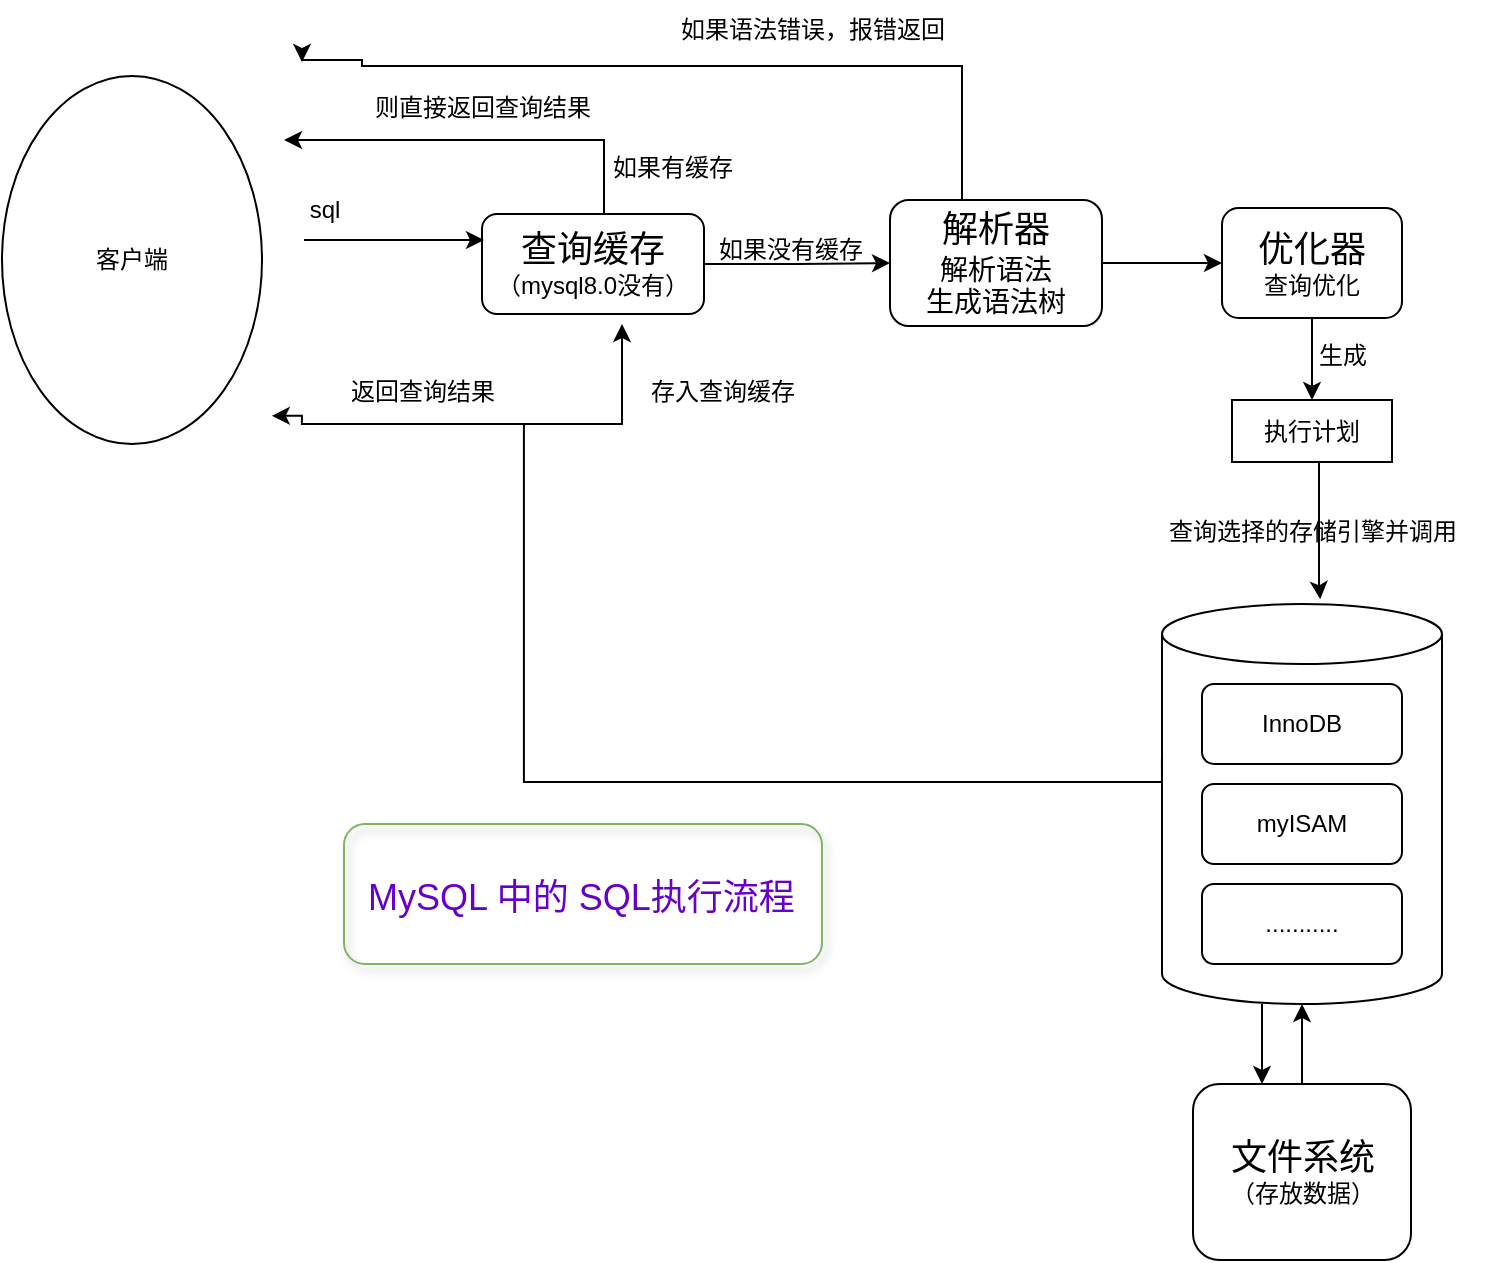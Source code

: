<mxfile version="22.0.5" type="github">
  <diagram name="第 1 页" id="PjZs5kLfQp9zXu6E3ntm">
    <mxGraphModel dx="1663" dy="644" grid="1" gridSize="10" guides="1" tooltips="1" connect="1" arrows="1" fold="1" page="1" pageScale="1" pageWidth="827" pageHeight="1169" math="0" shadow="0">
      <root>
        <mxCell id="0" />
        <mxCell id="1" parent="0" />
        <mxCell id="MCI71acArB24floLTyHA-1" value="&lt;font color=&quot;#6600cc&quot; style=&quot;font-size: 18px;&quot;&gt;MySQL 中的 SQL执行流程&lt;/font&gt;" style="text;whiteSpace=wrap;html=1;" vertex="1" parent="1">
          <mxGeometry x="81" y="440" width="249" height="40" as="geometry" />
        </mxCell>
        <mxCell id="MCI71acArB24floLTyHA-9" value="" style="edgeStyle=orthogonalEdgeStyle;rounded=0;orthogonalLoop=1;jettySize=auto;html=1;" edge="1" parent="1" source="MCI71acArB24floLTyHA-2" target="MCI71acArB24floLTyHA-3">
          <mxGeometry relative="1" as="geometry" />
        </mxCell>
        <mxCell id="MCI71acArB24floLTyHA-19" style="edgeStyle=orthogonalEdgeStyle;rounded=0;orthogonalLoop=1;jettySize=auto;html=1;" edge="1" parent="1">
          <mxGeometry relative="1" as="geometry">
            <mxPoint x="50" y="39" as="targetPoint" />
            <mxPoint x="380" y="119" as="sourcePoint" />
            <Array as="points">
              <mxPoint x="380" y="41" />
              <mxPoint x="80" y="41" />
              <mxPoint x="80" y="38" />
            </Array>
          </mxGeometry>
        </mxCell>
        <mxCell id="MCI71acArB24floLTyHA-2" value="&lt;font style=&quot;&quot;&gt;&lt;font style=&quot;font-size: 18px;&quot;&gt;解析器&lt;/font&gt;&lt;br&gt;&lt;span style=&quot;font-size: 14px;&quot;&gt;解析语法&lt;/span&gt;&lt;br&gt;&lt;span style=&quot;font-size: 14px;&quot;&gt;生成语法树&lt;/span&gt;&lt;br&gt;&lt;/font&gt;" style="rounded=1;whiteSpace=wrap;html=1;" vertex="1" parent="1">
          <mxGeometry x="344" y="108" width="106" height="63" as="geometry" />
        </mxCell>
        <mxCell id="MCI71acArB24floLTyHA-21" style="edgeStyle=orthogonalEdgeStyle;rounded=0;orthogonalLoop=1;jettySize=auto;html=1;entryX=0.565;entryY=-0.012;entryDx=0;entryDy=0;entryPerimeter=0;" edge="1" parent="1" target="MCI71acArB24floLTyHA-23">
          <mxGeometry relative="1" as="geometry">
            <mxPoint x="550" y="300" as="targetPoint" />
            <mxPoint x="558.5" y="220" as="sourcePoint" />
            <Array as="points">
              <mxPoint x="559" y="300" />
            </Array>
          </mxGeometry>
        </mxCell>
        <mxCell id="MCI71acArB24floLTyHA-45" value="" style="edgeStyle=orthogonalEdgeStyle;rounded=0;orthogonalLoop=1;jettySize=auto;html=1;" edge="1" parent="1" source="MCI71acArB24floLTyHA-3" target="MCI71acArB24floLTyHA-44">
          <mxGeometry relative="1" as="geometry" />
        </mxCell>
        <mxCell id="MCI71acArB24floLTyHA-3" value="&lt;font style=&quot;font-size: 18px;&quot;&gt;优化器&lt;br&gt;&lt;/font&gt;查询优化" style="rounded=1;whiteSpace=wrap;html=1;" vertex="1" parent="1">
          <mxGeometry x="510" y="112" width="90" height="55" as="geometry" />
        </mxCell>
        <mxCell id="MCI71acArB24floLTyHA-8" value="" style="edgeStyle=orthogonalEdgeStyle;rounded=0;orthogonalLoop=1;jettySize=auto;html=1;" edge="1" parent="1" source="MCI71acArB24floLTyHA-4" target="MCI71acArB24floLTyHA-2">
          <mxGeometry relative="1" as="geometry" />
        </mxCell>
        <mxCell id="MCI71acArB24floLTyHA-4" value="&lt;font style=&quot;font-size: 18px;&quot;&gt;查询缓存&lt;/font&gt;&lt;br&gt;（mysql8.0没有）" style="rounded=1;whiteSpace=wrap;html=1;" vertex="1" parent="1">
          <mxGeometry x="140" y="115" width="111" height="50" as="geometry" />
        </mxCell>
        <mxCell id="MCI71acArB24floLTyHA-11" value="" style="endArrow=classic;html=1;rounded=0;" edge="1" parent="1">
          <mxGeometry width="50" height="50" relative="1" as="geometry">
            <mxPoint x="51" y="128" as="sourcePoint" />
            <mxPoint x="141" y="128" as="targetPoint" />
          </mxGeometry>
        </mxCell>
        <mxCell id="MCI71acArB24floLTyHA-14" value="" style="edgeStyle=orthogonalEdgeStyle;rounded=0;orthogonalLoop=1;jettySize=auto;html=1;" edge="1" parent="1" source="MCI71acArB24floLTyHA-4">
          <mxGeometry relative="1" as="geometry">
            <mxPoint x="201" y="118" as="sourcePoint" />
            <mxPoint x="41" y="78" as="targetPoint" />
            <Array as="points">
              <mxPoint x="201" y="78" />
            </Array>
          </mxGeometry>
        </mxCell>
        <mxCell id="MCI71acArB24floLTyHA-12" value="sql" style="text;html=1;align=center;verticalAlign=middle;resizable=0;points=[];autosize=1;strokeColor=none;fillColor=none;" vertex="1" parent="1">
          <mxGeometry x="41" y="98" width="40" height="30" as="geometry" />
        </mxCell>
        <mxCell id="MCI71acArB24floLTyHA-16" value="则直接返回查询结果" style="text;html=1;align=center;verticalAlign=middle;resizable=0;points=[];autosize=1;strokeColor=none;fillColor=none;" vertex="1" parent="1">
          <mxGeometry x="70" y="47" width="140" height="30" as="geometry" />
        </mxCell>
        <mxCell id="MCI71acArB24floLTyHA-17" value="如果没有缓存" style="text;html=1;align=center;verticalAlign=middle;resizable=0;points=[];autosize=1;strokeColor=none;fillColor=none;" vertex="1" parent="1">
          <mxGeometry x="244" y="118" width="100" height="30" as="geometry" />
        </mxCell>
        <mxCell id="MCI71acArB24floLTyHA-18" value="如果有缓存" style="text;html=1;align=center;verticalAlign=middle;resizable=0;points=[];autosize=1;strokeColor=none;fillColor=none;" vertex="1" parent="1">
          <mxGeometry x="190" y="77" width="90" height="30" as="geometry" />
        </mxCell>
        <mxCell id="MCI71acArB24floLTyHA-20" value="如果语法错误，报错返回" style="text;html=1;align=center;verticalAlign=middle;resizable=0;points=[];autosize=1;strokeColor=none;fillColor=none;" vertex="1" parent="1">
          <mxGeometry x="220" y="8" width="170" height="30" as="geometry" />
        </mxCell>
        <mxCell id="MCI71acArB24floLTyHA-22" value="查询选择的存储引擎并调用" style="text;html=1;align=center;verticalAlign=middle;resizable=0;points=[];autosize=1;strokeColor=none;fillColor=none;" vertex="1" parent="1">
          <mxGeometry x="465" y="259" width="180" height="30" as="geometry" />
        </mxCell>
        <mxCell id="MCI71acArB24floLTyHA-28" value="" style="edgeStyle=orthogonalEdgeStyle;rounded=0;orthogonalLoop=1;jettySize=auto;html=1;exitX=0;exitY=0;exitDx=0;exitDy=57.5;exitPerimeter=0;entryX=1.045;entryY=0.644;entryDx=0;entryDy=0;entryPerimeter=0;" edge="1" parent="1">
          <mxGeometry relative="1" as="geometry">
            <mxPoint x="479.95" y="387.48" as="sourcePoint" />
            <mxPoint x="34.9" y="215.904" as="targetPoint" />
            <Array as="points">
              <mxPoint x="479.95" y="398.98" />
              <mxPoint x="160.95" y="398.98" />
              <mxPoint x="160.95" y="219.98" />
              <mxPoint x="49.95" y="219.98" />
              <mxPoint x="49.95" y="215.98" />
            </Array>
          </mxGeometry>
        </mxCell>
        <mxCell id="MCI71acArB24floLTyHA-36" value="" style="edgeStyle=orthogonalEdgeStyle;rounded=0;orthogonalLoop=1;jettySize=auto;html=1;" edge="1" parent="1" source="MCI71acArB24floLTyHA-23" target="MCI71acArB24floLTyHA-33">
          <mxGeometry relative="1" as="geometry">
            <Array as="points">
              <mxPoint x="530" y="540" />
              <mxPoint x="530" y="540" />
            </Array>
          </mxGeometry>
        </mxCell>
        <mxCell id="MCI71acArB24floLTyHA-23" value="" style="shape=cylinder3;whiteSpace=wrap;html=1;boundedLbl=1;backgroundOutline=1;size=15;" vertex="1" parent="1">
          <mxGeometry x="480" y="310" width="140" height="200" as="geometry" />
        </mxCell>
        <mxCell id="MCI71acArB24floLTyHA-24" value="InnoDB" style="rounded=1;whiteSpace=wrap;html=1;" vertex="1" parent="1">
          <mxGeometry x="500" y="350" width="100" height="40" as="geometry" />
        </mxCell>
        <mxCell id="MCI71acArB24floLTyHA-25" value="myISAM" style="rounded=1;whiteSpace=wrap;html=1;" vertex="1" parent="1">
          <mxGeometry x="500" y="400" width="100" height="40" as="geometry" />
        </mxCell>
        <mxCell id="MCI71acArB24floLTyHA-26" value="..........." style="rounded=1;whiteSpace=wrap;html=1;" vertex="1" parent="1">
          <mxGeometry x="500" y="450" width="100" height="40" as="geometry" />
        </mxCell>
        <mxCell id="MCI71acArB24floLTyHA-29" value="返回查询结果" style="text;html=1;align=center;verticalAlign=middle;resizable=0;points=[];autosize=1;strokeColor=none;fillColor=none;" vertex="1" parent="1">
          <mxGeometry x="60" y="189" width="100" height="30" as="geometry" />
        </mxCell>
        <mxCell id="MCI71acArB24floLTyHA-30" value="客户端" style="text;html=1;align=center;verticalAlign=middle;resizable=0;points=[];autosize=1;strokeColor=none;fillColor=none;" vertex="1" parent="1">
          <mxGeometry x="-65" y="159" width="60" height="30" as="geometry" />
        </mxCell>
        <mxCell id="MCI71acArB24floLTyHA-32" value="客户端" style="ellipse;whiteSpace=wrap;html=1;" vertex="1" parent="1">
          <mxGeometry x="-100" y="46" width="130" height="184" as="geometry" />
        </mxCell>
        <mxCell id="MCI71acArB24floLTyHA-37" value="" style="edgeStyle=orthogonalEdgeStyle;rounded=0;orthogonalLoop=1;jettySize=auto;html=1;entryX=0.5;entryY=1;entryDx=0;entryDy=0;entryPerimeter=0;" edge="1" parent="1" source="MCI71acArB24floLTyHA-33" target="MCI71acArB24floLTyHA-23">
          <mxGeometry relative="1" as="geometry">
            <mxPoint x="550" y="520" as="targetPoint" />
            <Array as="points" />
          </mxGeometry>
        </mxCell>
        <mxCell id="MCI71acArB24floLTyHA-33" value="&lt;font style=&quot;font-size: 18px;&quot;&gt;文件系统&lt;br&gt;&lt;/font&gt;（存放数据）" style="rounded=1;whiteSpace=wrap;html=1;" vertex="1" parent="1">
          <mxGeometry x="495.5" y="550" width="109" height="88" as="geometry" />
        </mxCell>
        <mxCell id="MCI71acArB24floLTyHA-42" value="" style="rounded=1;whiteSpace=wrap;html=1;fillColor=none;strokeColor=#82b366;glass=0;shadow=1;" vertex="1" parent="1">
          <mxGeometry x="71" y="420" width="239" height="70" as="geometry" />
        </mxCell>
        <mxCell id="MCI71acArB24floLTyHA-44" value="执行计划" style="rounded=0;whiteSpace=wrap;html=1;" vertex="1" parent="1">
          <mxGeometry x="515" y="208" width="80" height="31" as="geometry" />
        </mxCell>
        <mxCell id="MCI71acArB24floLTyHA-46" value="生成" style="text;html=1;align=center;verticalAlign=middle;resizable=0;points=[];autosize=1;strokeColor=none;fillColor=none;" vertex="1" parent="1">
          <mxGeometry x="545" y="171" width="50" height="30" as="geometry" />
        </mxCell>
        <mxCell id="MCI71acArB24floLTyHA-49" value="" style="endArrow=classic;html=1;rounded=0;" edge="1" parent="1">
          <mxGeometry width="50" height="50" relative="1" as="geometry">
            <mxPoint x="160" y="220" as="sourcePoint" />
            <mxPoint x="210" y="170" as="targetPoint" />
            <Array as="points">
              <mxPoint x="210" y="220" />
            </Array>
          </mxGeometry>
        </mxCell>
        <mxCell id="MCI71acArB24floLTyHA-50" value="存入查询缓存" style="text;html=1;align=center;verticalAlign=middle;resizable=0;points=[];autosize=1;strokeColor=none;fillColor=none;" vertex="1" parent="1">
          <mxGeometry x="210" y="189" width="100" height="30" as="geometry" />
        </mxCell>
      </root>
    </mxGraphModel>
  </diagram>
</mxfile>
